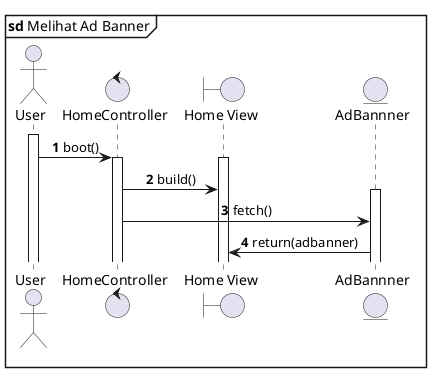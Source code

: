 @startuml Lihat Ad Banner
mainframe **sd** Melihat Ad Banner
actor "User" as User
control HomeController 
boundary "Home View" as HomeView
entity AdBannner as AdBannerModel

autonumber
' autoactivate on
skinparam SequenceMessageAlignment center
activate User
User->HomeController : boot()
activate HomeController
activate HomeView
HomeController->HomeView: build()
activate AdBannerModel
HomeController->AdBannerModel : fetch()
AdBannerModel->HomeView : return(adbanner)

@enduml